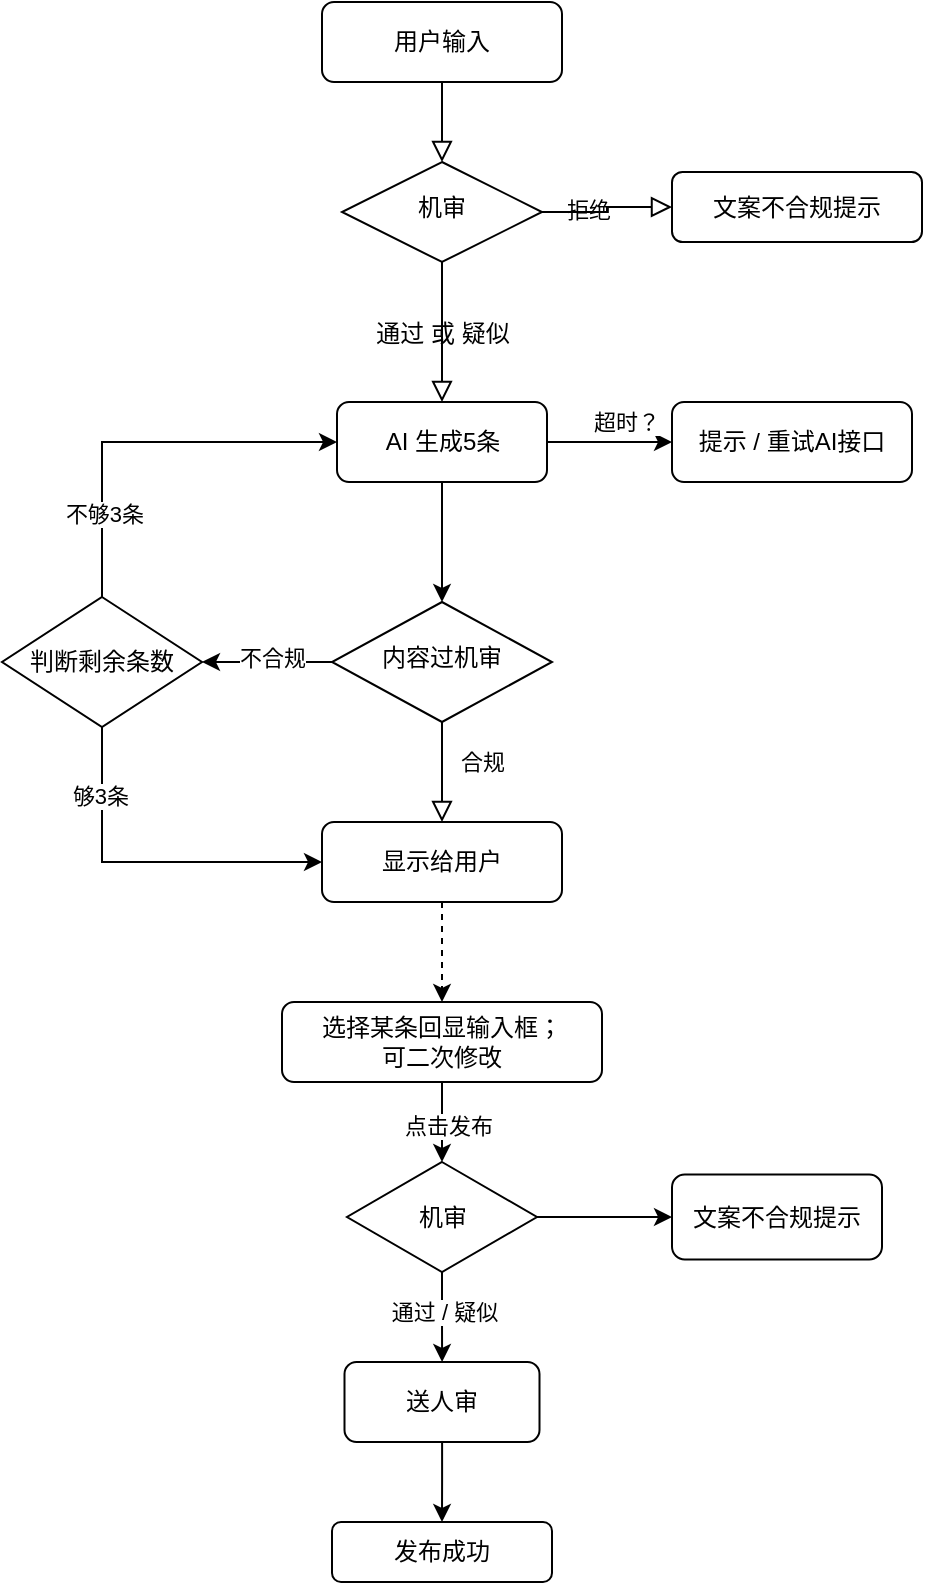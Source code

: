 <mxfile version="26.0.15">
  <diagram id="C5RBs43oDa-KdzZeNtuy" name="Page-1">
    <mxGraphModel dx="2195" dy="1053" grid="1" gridSize="10" guides="1" tooltips="1" connect="1" arrows="1" fold="1" page="1" pageScale="1" pageWidth="827" pageHeight="1169" math="0" shadow="0">
      <root>
        <mxCell id="WIyWlLk6GJQsqaUBKTNV-0" />
        <mxCell id="WIyWlLk6GJQsqaUBKTNV-1" parent="WIyWlLk6GJQsqaUBKTNV-0" />
        <mxCell id="WIyWlLk6GJQsqaUBKTNV-2" value="" style="rounded=0;html=1;jettySize=auto;orthogonalLoop=1;fontSize=11;endArrow=block;endFill=0;endSize=8;strokeWidth=1;shadow=0;labelBackgroundColor=none;edgeStyle=orthogonalEdgeStyle;" parent="WIyWlLk6GJQsqaUBKTNV-1" source="WIyWlLk6GJQsqaUBKTNV-3" target="WIyWlLk6GJQsqaUBKTNV-6" edge="1">
          <mxGeometry relative="1" as="geometry" />
        </mxCell>
        <mxCell id="WIyWlLk6GJQsqaUBKTNV-3" value="用户输入" style="rounded=1;whiteSpace=wrap;html=1;fontSize=12;glass=0;strokeWidth=1;shadow=0;" parent="WIyWlLk6GJQsqaUBKTNV-1" vertex="1">
          <mxGeometry x="290" y="100" width="120" height="40" as="geometry" />
        </mxCell>
        <mxCell id="WIyWlLk6GJQsqaUBKTNV-4" value="&lt;font style=&quot;font-size: 12px;&quot;&gt;通过 或 疑似&lt;/font&gt;" style="rounded=0;html=1;jettySize=auto;orthogonalLoop=1;fontSize=14;endArrow=block;endFill=0;endSize=8;strokeWidth=1;shadow=0;labelBackgroundColor=none;edgeStyle=orthogonalEdgeStyle;" parent="WIyWlLk6GJQsqaUBKTNV-1" source="WIyWlLk6GJQsqaUBKTNV-6" target="yJxesIMrQSTpeCeeMCk9-2" edge="1">
          <mxGeometry relative="1" as="geometry">
            <mxPoint as="offset" />
          </mxGeometry>
        </mxCell>
        <mxCell id="WIyWlLk6GJQsqaUBKTNV-5" value="拒绝" style="edgeStyle=orthogonalEdgeStyle;rounded=0;html=1;jettySize=auto;orthogonalLoop=1;fontSize=11;endArrow=block;endFill=0;endSize=8;strokeWidth=1;shadow=0;labelBackgroundColor=none;" parent="WIyWlLk6GJQsqaUBKTNV-1" source="WIyWlLk6GJQsqaUBKTNV-6" target="WIyWlLk6GJQsqaUBKTNV-7" edge="1">
          <mxGeometry y="10" relative="1" as="geometry">
            <mxPoint as="offset" />
          </mxGeometry>
        </mxCell>
        <mxCell id="WIyWlLk6GJQsqaUBKTNV-6" value="机审" style="rhombus;whiteSpace=wrap;html=1;shadow=0;fontFamily=Helvetica;fontSize=12;align=center;strokeWidth=1;spacing=6;spacingTop=-4;" parent="WIyWlLk6GJQsqaUBKTNV-1" vertex="1">
          <mxGeometry x="300" y="180" width="100" height="50" as="geometry" />
        </mxCell>
        <mxCell id="WIyWlLk6GJQsqaUBKTNV-7" value="文案不合规提示" style="rounded=1;whiteSpace=wrap;html=1;fontSize=12;glass=0;strokeWidth=1;shadow=0;" parent="WIyWlLk6GJQsqaUBKTNV-1" vertex="1">
          <mxGeometry x="465" y="185" width="125" height="35" as="geometry" />
        </mxCell>
        <mxCell id="WIyWlLk6GJQsqaUBKTNV-8" value="合规" style="rounded=0;html=1;jettySize=auto;orthogonalLoop=1;fontSize=11;endArrow=block;endFill=0;endSize=8;strokeWidth=1;shadow=0;labelBackgroundColor=none;edgeStyle=orthogonalEdgeStyle;" parent="WIyWlLk6GJQsqaUBKTNV-1" source="WIyWlLk6GJQsqaUBKTNV-10" target="WIyWlLk6GJQsqaUBKTNV-11" edge="1">
          <mxGeometry x="-0.2" y="20" relative="1" as="geometry">
            <mxPoint as="offset" />
          </mxGeometry>
        </mxCell>
        <mxCell id="yJxesIMrQSTpeCeeMCk9-9" value="" style="edgeStyle=orthogonalEdgeStyle;rounded=0;orthogonalLoop=1;jettySize=auto;html=1;" edge="1" parent="WIyWlLk6GJQsqaUBKTNV-1" source="WIyWlLk6GJQsqaUBKTNV-10">
          <mxGeometry relative="1" as="geometry">
            <mxPoint x="230" y="430" as="targetPoint" />
          </mxGeometry>
        </mxCell>
        <mxCell id="yJxesIMrQSTpeCeeMCk9-10" value="不合规" style="edgeLabel;html=1;align=center;verticalAlign=middle;resizable=0;points=[];" vertex="1" connectable="0" parent="yJxesIMrQSTpeCeeMCk9-9">
          <mxGeometry x="-0.082" y="-2" relative="1" as="geometry">
            <mxPoint as="offset" />
          </mxGeometry>
        </mxCell>
        <mxCell id="WIyWlLk6GJQsqaUBKTNV-10" value="内容过机审" style="rhombus;whiteSpace=wrap;html=1;shadow=0;fontFamily=Helvetica;fontSize=12;align=center;strokeWidth=1;spacing=6;spacingTop=-4;" parent="WIyWlLk6GJQsqaUBKTNV-1" vertex="1">
          <mxGeometry x="295" y="400" width="110" height="60" as="geometry" />
        </mxCell>
        <mxCell id="yJxesIMrQSTpeCeeMCk9-31" style="edgeStyle=orthogonalEdgeStyle;rounded=0;orthogonalLoop=1;jettySize=auto;html=1;entryX=0.5;entryY=0;entryDx=0;entryDy=0;dashed=1;" edge="1" parent="WIyWlLk6GJQsqaUBKTNV-1" source="WIyWlLk6GJQsqaUBKTNV-11" target="yJxesIMrQSTpeCeeMCk9-17">
          <mxGeometry relative="1" as="geometry" />
        </mxCell>
        <mxCell id="WIyWlLk6GJQsqaUBKTNV-11" value="显示给用户" style="rounded=1;whiteSpace=wrap;html=1;fontSize=12;glass=0;strokeWidth=1;shadow=0;" parent="WIyWlLk6GJQsqaUBKTNV-1" vertex="1">
          <mxGeometry x="290" y="510" width="120" height="40" as="geometry" />
        </mxCell>
        <mxCell id="yJxesIMrQSTpeCeeMCk9-5" value="" style="edgeStyle=orthogonalEdgeStyle;rounded=0;orthogonalLoop=1;jettySize=auto;html=1;" edge="1" parent="WIyWlLk6GJQsqaUBKTNV-1" source="yJxesIMrQSTpeCeeMCk9-2" target="yJxesIMrQSTpeCeeMCk9-4">
          <mxGeometry relative="1" as="geometry" />
        </mxCell>
        <mxCell id="yJxesIMrQSTpeCeeMCk9-6" value="超时？" style="edgeLabel;html=1;align=center;verticalAlign=middle;resizable=0;points=[];" vertex="1" connectable="0" parent="yJxesIMrQSTpeCeeMCk9-5">
          <mxGeometry x="-0.234" y="-2" relative="1" as="geometry">
            <mxPoint x="15" y="-12" as="offset" />
          </mxGeometry>
        </mxCell>
        <mxCell id="yJxesIMrQSTpeCeeMCk9-7" value="" style="edgeStyle=orthogonalEdgeStyle;rounded=0;orthogonalLoop=1;jettySize=auto;html=1;" edge="1" parent="WIyWlLk6GJQsqaUBKTNV-1" source="yJxesIMrQSTpeCeeMCk9-2" target="WIyWlLk6GJQsqaUBKTNV-10">
          <mxGeometry relative="1" as="geometry" />
        </mxCell>
        <mxCell id="yJxesIMrQSTpeCeeMCk9-2" value="AI 生成5条" style="rounded=1;whiteSpace=wrap;html=1;" vertex="1" parent="WIyWlLk6GJQsqaUBKTNV-1">
          <mxGeometry x="297.5" y="300" width="105" height="40" as="geometry" />
        </mxCell>
        <mxCell id="yJxesIMrQSTpeCeeMCk9-4" value="提示 / 重试AI接口" style="whiteSpace=wrap;html=1;rounded=1;" vertex="1" parent="WIyWlLk6GJQsqaUBKTNV-1">
          <mxGeometry x="465" y="300" width="120" height="40" as="geometry" />
        </mxCell>
        <mxCell id="yJxesIMrQSTpeCeeMCk9-12" style="edgeStyle=orthogonalEdgeStyle;rounded=0;orthogonalLoop=1;jettySize=auto;html=1;entryX=0;entryY=0.5;entryDx=0;entryDy=0;" edge="1" parent="WIyWlLk6GJQsqaUBKTNV-1" source="yJxesIMrQSTpeCeeMCk9-11" target="WIyWlLk6GJQsqaUBKTNV-11">
          <mxGeometry relative="1" as="geometry">
            <Array as="points">
              <mxPoint x="180" y="530" />
            </Array>
          </mxGeometry>
        </mxCell>
        <mxCell id="yJxesIMrQSTpeCeeMCk9-13" value="够3条" style="edgeLabel;html=1;align=center;verticalAlign=middle;resizable=0;points=[];" vertex="1" connectable="0" parent="yJxesIMrQSTpeCeeMCk9-12">
          <mxGeometry x="-0.617" y="-1" relative="1" as="geometry">
            <mxPoint as="offset" />
          </mxGeometry>
        </mxCell>
        <mxCell id="yJxesIMrQSTpeCeeMCk9-14" style="edgeStyle=orthogonalEdgeStyle;rounded=0;orthogonalLoop=1;jettySize=auto;html=1;exitX=0.5;exitY=0;exitDx=0;exitDy=0;entryX=0;entryY=0.5;entryDx=0;entryDy=0;" edge="1" parent="WIyWlLk6GJQsqaUBKTNV-1" source="yJxesIMrQSTpeCeeMCk9-11" target="yJxesIMrQSTpeCeeMCk9-2">
          <mxGeometry relative="1" as="geometry" />
        </mxCell>
        <mxCell id="yJxesIMrQSTpeCeeMCk9-15" value="不够3条" style="edgeLabel;html=1;align=center;verticalAlign=middle;resizable=0;points=[];" vertex="1" connectable="0" parent="yJxesIMrQSTpeCeeMCk9-14">
          <mxGeometry x="-0.569" y="-1" relative="1" as="geometry">
            <mxPoint as="offset" />
          </mxGeometry>
        </mxCell>
        <mxCell id="yJxesIMrQSTpeCeeMCk9-11" value="判断剩余条数" style="rhombus;whiteSpace=wrap;html=1;" vertex="1" parent="WIyWlLk6GJQsqaUBKTNV-1">
          <mxGeometry x="130" y="397.5" width="100" height="65" as="geometry" />
        </mxCell>
        <mxCell id="yJxesIMrQSTpeCeeMCk9-20" value="" style="edgeStyle=orthogonalEdgeStyle;rounded=0;orthogonalLoop=1;jettySize=auto;html=1;" edge="1" parent="WIyWlLk6GJQsqaUBKTNV-1" source="yJxesIMrQSTpeCeeMCk9-17" target="yJxesIMrQSTpeCeeMCk9-19">
          <mxGeometry relative="1" as="geometry" />
        </mxCell>
        <mxCell id="yJxesIMrQSTpeCeeMCk9-21" value="点击发布" style="edgeLabel;html=1;align=center;verticalAlign=middle;resizable=0;points=[];" vertex="1" connectable="0" parent="yJxesIMrQSTpeCeeMCk9-20">
          <mxGeometry x="0.06" y="3" relative="1" as="geometry">
            <mxPoint y="1" as="offset" />
          </mxGeometry>
        </mxCell>
        <mxCell id="yJxesIMrQSTpeCeeMCk9-17" value="选择某条回显输入框；&lt;br&gt;可二次修改" style="whiteSpace=wrap;html=1;rounded=1;glass=0;strokeWidth=1;shadow=0;" vertex="1" parent="WIyWlLk6GJQsqaUBKTNV-1">
          <mxGeometry x="270" y="600" width="160" height="40" as="geometry" />
        </mxCell>
        <mxCell id="yJxesIMrQSTpeCeeMCk9-26" value="" style="edgeStyle=orthogonalEdgeStyle;rounded=0;orthogonalLoop=1;jettySize=auto;html=1;" edge="1" parent="WIyWlLk6GJQsqaUBKTNV-1" source="yJxesIMrQSTpeCeeMCk9-19" target="yJxesIMrQSTpeCeeMCk9-25">
          <mxGeometry relative="1" as="geometry" />
        </mxCell>
        <mxCell id="yJxesIMrQSTpeCeeMCk9-28" value="通过 / 疑似" style="edgeLabel;html=1;align=center;verticalAlign=middle;resizable=0;points=[];" vertex="1" connectable="0" parent="yJxesIMrQSTpeCeeMCk9-26">
          <mxGeometry x="-0.104" y="1" relative="1" as="geometry">
            <mxPoint as="offset" />
          </mxGeometry>
        </mxCell>
        <mxCell id="yJxesIMrQSTpeCeeMCk9-33" value="" style="edgeStyle=orthogonalEdgeStyle;rounded=0;orthogonalLoop=1;jettySize=auto;html=1;" edge="1" parent="WIyWlLk6GJQsqaUBKTNV-1" source="yJxesIMrQSTpeCeeMCk9-19" target="yJxesIMrQSTpeCeeMCk9-32">
          <mxGeometry relative="1" as="geometry" />
        </mxCell>
        <mxCell id="yJxesIMrQSTpeCeeMCk9-19" value="机审" style="rhombus;whiteSpace=wrap;html=1;rounded=0;glass=0;strokeWidth=1;shadow=0;" vertex="1" parent="WIyWlLk6GJQsqaUBKTNV-1">
          <mxGeometry x="302.5" y="680" width="95" height="55" as="geometry" />
        </mxCell>
        <mxCell id="yJxesIMrQSTpeCeeMCk9-30" value="" style="edgeStyle=orthogonalEdgeStyle;rounded=0;orthogonalLoop=1;jettySize=auto;html=1;" edge="1" parent="WIyWlLk6GJQsqaUBKTNV-1" source="yJxesIMrQSTpeCeeMCk9-25" target="yJxesIMrQSTpeCeeMCk9-29">
          <mxGeometry relative="1" as="geometry" />
        </mxCell>
        <mxCell id="yJxesIMrQSTpeCeeMCk9-25" value="送人审" style="whiteSpace=wrap;html=1;rounded=1;glass=0;strokeWidth=1;shadow=0;" vertex="1" parent="WIyWlLk6GJQsqaUBKTNV-1">
          <mxGeometry x="301.25" y="780" width="97.5" height="40" as="geometry" />
        </mxCell>
        <mxCell id="yJxesIMrQSTpeCeeMCk9-29" value="发布成功" style="whiteSpace=wrap;html=1;rounded=1;glass=0;strokeWidth=1;shadow=0;" vertex="1" parent="WIyWlLk6GJQsqaUBKTNV-1">
          <mxGeometry x="295" y="860" width="110" height="30" as="geometry" />
        </mxCell>
        <mxCell id="yJxesIMrQSTpeCeeMCk9-32" value="文案不合规提示" style="whiteSpace=wrap;html=1;rounded=1;glass=0;strokeWidth=1;shadow=0;" vertex="1" parent="WIyWlLk6GJQsqaUBKTNV-1">
          <mxGeometry x="465" y="686.25" width="105" height="42.5" as="geometry" />
        </mxCell>
      </root>
    </mxGraphModel>
  </diagram>
</mxfile>
